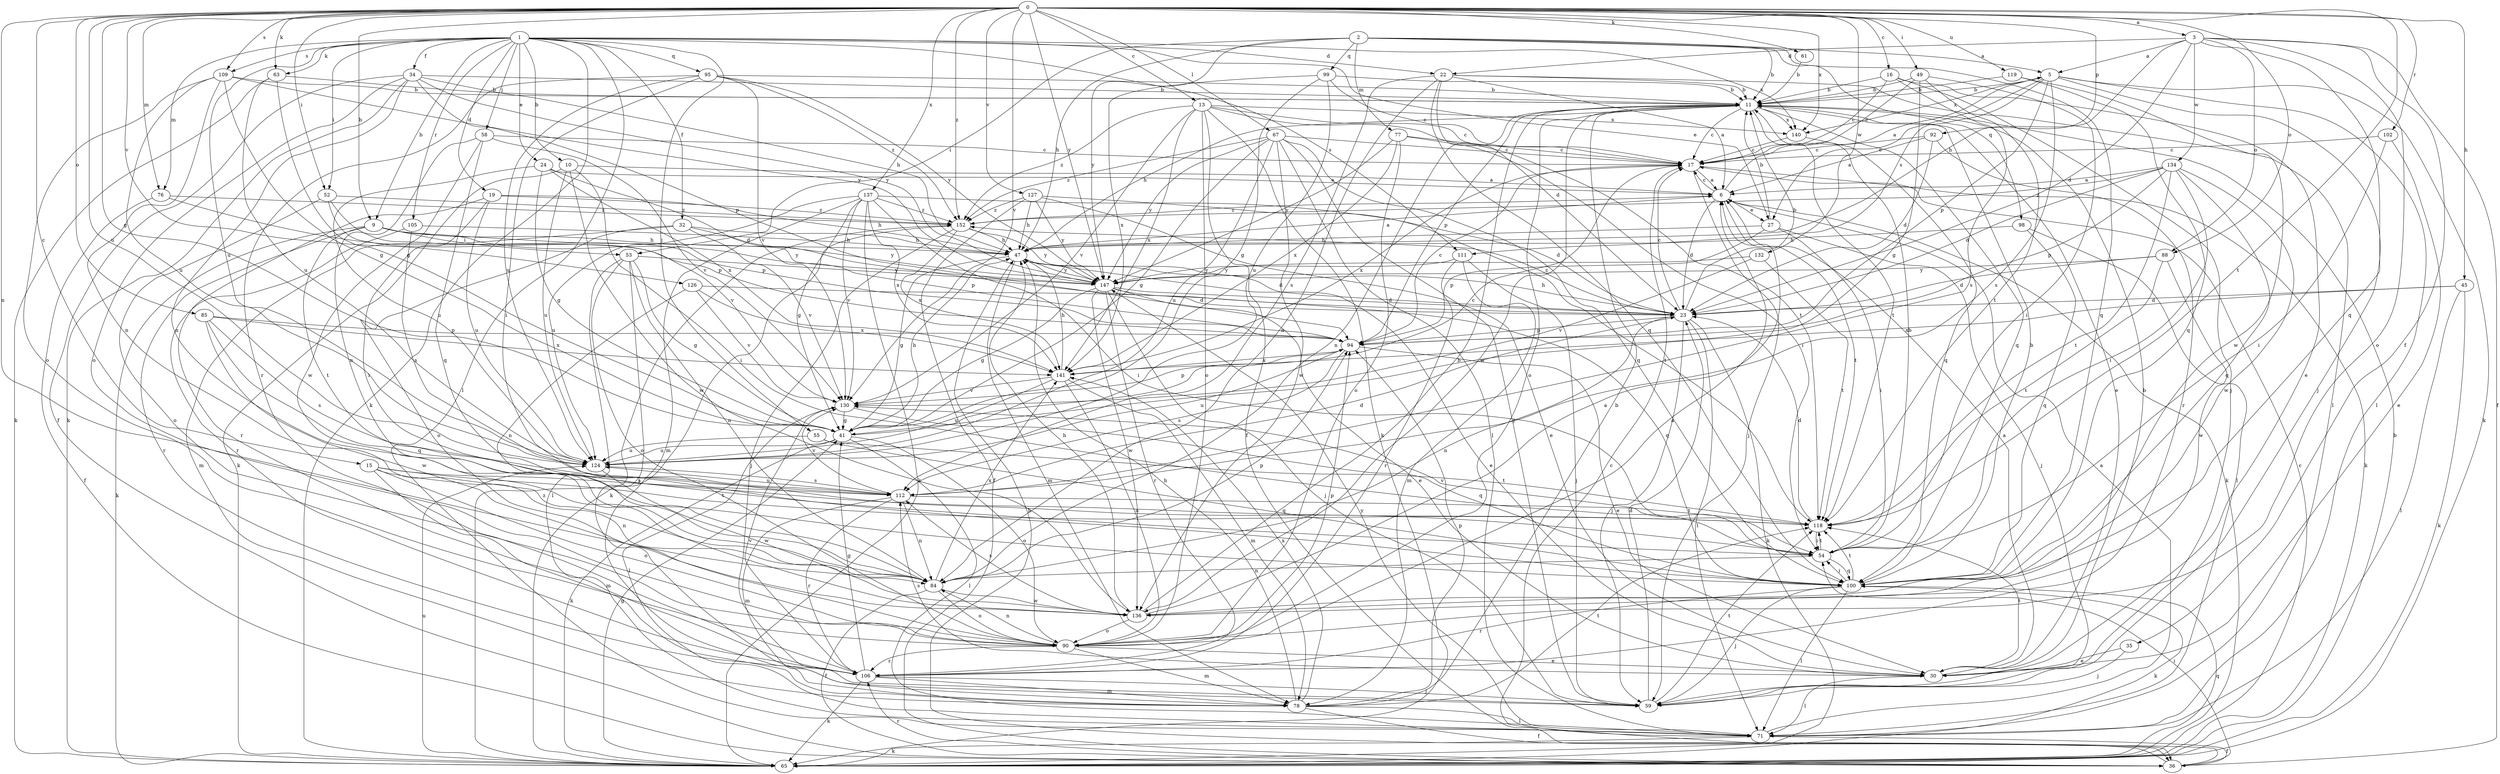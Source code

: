 strict digraph  {
0;
1;
2;
3;
5;
6;
9;
10;
11;
13;
15;
16;
17;
19;
22;
23;
24;
27;
30;
32;
34;
35;
36;
41;
45;
47;
49;
52;
53;
54;
55;
58;
59;
61;
63;
65;
67;
71;
76;
77;
78;
84;
85;
88;
90;
92;
94;
95;
98;
99;
100;
102;
105;
106;
109;
111;
112;
118;
119;
124;
126;
127;
130;
132;
134;
136;
137;
140;
141;
147;
152;
0 -> 3  [label=a];
0 -> 9  [label=b];
0 -> 13  [label=c];
0 -> 15  [label=c];
0 -> 16  [label=c];
0 -> 41  [label=g];
0 -> 45  [label=h];
0 -> 49  [label=i];
0 -> 52  [label=i];
0 -> 61  [label=k];
0 -> 63  [label=k];
0 -> 67  [label=l];
0 -> 76  [label=m];
0 -> 84  [label=n];
0 -> 85  [label=o];
0 -> 88  [label=o];
0 -> 92  [label=p];
0 -> 102  [label=r];
0 -> 109  [label=s];
0 -> 118  [label=t];
0 -> 119  [label=u];
0 -> 124  [label=u];
0 -> 126  [label=v];
0 -> 127  [label=v];
0 -> 130  [label=v];
0 -> 132  [label=w];
0 -> 137  [label=x];
0 -> 140  [label=x];
0 -> 147  [label=y];
0 -> 152  [label=z];
1 -> 9  [label=b];
1 -> 10  [label=b];
1 -> 19  [label=d];
1 -> 22  [label=d];
1 -> 24  [label=e];
1 -> 27  [label=e];
1 -> 32  [label=f];
1 -> 34  [label=f];
1 -> 52  [label=i];
1 -> 55  [label=j];
1 -> 58  [label=j];
1 -> 63  [label=k];
1 -> 65  [label=k];
1 -> 71  [label=l];
1 -> 76  [label=m];
1 -> 95  [label=q];
1 -> 105  [label=r];
1 -> 109  [label=s];
1 -> 111  [label=s];
1 -> 124  [label=u];
1 -> 140  [label=x];
2 -> 5  [label=a];
2 -> 11  [label=b];
2 -> 47  [label=h];
2 -> 53  [label=i];
2 -> 77  [label=m];
2 -> 98  [label=q];
2 -> 99  [label=q];
2 -> 100  [label=q];
2 -> 147  [label=y];
3 -> 5  [label=a];
3 -> 22  [label=d];
3 -> 23  [label=d];
3 -> 35  [label=f];
3 -> 36  [label=f];
3 -> 47  [label=h];
3 -> 88  [label=o];
3 -> 90  [label=o];
3 -> 100  [label=q];
3 -> 134  [label=w];
5 -> 11  [label=b];
5 -> 27  [label=e];
5 -> 59  [label=j];
5 -> 65  [label=k];
5 -> 71  [label=l];
5 -> 94  [label=p];
5 -> 111  [label=s];
5 -> 112  [label=s];
5 -> 140  [label=x];
6 -> 5  [label=a];
6 -> 17  [label=c];
6 -> 23  [label=d];
6 -> 27  [label=e];
6 -> 65  [label=k];
6 -> 118  [label=t];
6 -> 152  [label=z];
9 -> 47  [label=h];
9 -> 53  [label=i];
9 -> 65  [label=k];
9 -> 94  [label=p];
9 -> 106  [label=r];
9 -> 118  [label=t];
9 -> 147  [label=y];
10 -> 6  [label=a];
10 -> 54  [label=i];
10 -> 65  [label=k];
10 -> 124  [label=u];
10 -> 136  [label=w];
11 -> 17  [label=c];
11 -> 30  [label=e];
11 -> 47  [label=h];
11 -> 84  [label=n];
11 -> 90  [label=o];
11 -> 94  [label=p];
11 -> 100  [label=q];
11 -> 118  [label=t];
11 -> 136  [label=w];
11 -> 140  [label=x];
13 -> 17  [label=c];
13 -> 36  [label=f];
13 -> 65  [label=k];
13 -> 90  [label=o];
13 -> 118  [label=t];
13 -> 130  [label=v];
13 -> 140  [label=x];
13 -> 141  [label=x];
13 -> 152  [label=z];
15 -> 78  [label=m];
15 -> 84  [label=n];
15 -> 90  [label=o];
15 -> 112  [label=s];
15 -> 118  [label=t];
16 -> 11  [label=b];
16 -> 17  [label=c];
16 -> 30  [label=e];
16 -> 59  [label=j];
16 -> 112  [label=s];
17 -> 6  [label=a];
17 -> 59  [label=j];
17 -> 65  [label=k];
17 -> 141  [label=x];
19 -> 47  [label=h];
19 -> 54  [label=i];
19 -> 106  [label=r];
19 -> 124  [label=u];
19 -> 152  [label=z];
22 -> 6  [label=a];
22 -> 11  [label=b];
22 -> 23  [label=d];
22 -> 71  [label=l];
22 -> 84  [label=n];
22 -> 100  [label=q];
22 -> 112  [label=s];
23 -> 11  [label=b];
23 -> 17  [label=c];
23 -> 47  [label=h];
23 -> 59  [label=j];
23 -> 65  [label=k];
23 -> 71  [label=l];
23 -> 84  [label=n];
23 -> 94  [label=p];
23 -> 152  [label=z];
24 -> 6  [label=a];
24 -> 23  [label=d];
24 -> 41  [label=g];
24 -> 124  [label=u];
24 -> 141  [label=x];
27 -> 11  [label=b];
27 -> 47  [label=h];
27 -> 54  [label=i];
27 -> 59  [label=j];
27 -> 94  [label=p];
30 -> 6  [label=a];
30 -> 11  [label=b];
30 -> 71  [label=l];
30 -> 112  [label=s];
30 -> 118  [label=t];
32 -> 47  [label=h];
32 -> 78  [label=m];
32 -> 90  [label=o];
32 -> 130  [label=v];
32 -> 147  [label=y];
34 -> 11  [label=b];
34 -> 36  [label=f];
34 -> 47  [label=h];
34 -> 65  [label=k];
34 -> 84  [label=n];
34 -> 90  [label=o];
34 -> 94  [label=p];
34 -> 147  [label=y];
35 -> 30  [label=e];
35 -> 59  [label=j];
36 -> 17  [label=c];
36 -> 47  [label=h];
36 -> 54  [label=i];
36 -> 106  [label=r];
41 -> 17  [label=c];
41 -> 47  [label=h];
41 -> 65  [label=k];
41 -> 71  [label=l];
41 -> 90  [label=o];
41 -> 124  [label=u];
45 -> 23  [label=d];
45 -> 65  [label=k];
45 -> 71  [label=l];
45 -> 141  [label=x];
47 -> 6  [label=a];
47 -> 23  [label=d];
47 -> 30  [label=e];
47 -> 41  [label=g];
47 -> 78  [label=m];
47 -> 147  [label=y];
49 -> 11  [label=b];
49 -> 17  [label=c];
49 -> 41  [label=g];
49 -> 54  [label=i];
49 -> 118  [label=t];
52 -> 90  [label=o];
52 -> 94  [label=p];
52 -> 130  [label=v];
52 -> 152  [label=z];
53 -> 41  [label=g];
53 -> 59  [label=j];
53 -> 71  [label=l];
53 -> 84  [label=n];
53 -> 90  [label=o];
53 -> 147  [label=y];
54 -> 11  [label=b];
54 -> 84  [label=n];
54 -> 100  [label=q];
54 -> 118  [label=t];
54 -> 130  [label=v];
55 -> 100  [label=q];
55 -> 118  [label=t];
55 -> 124  [label=u];
58 -> 17  [label=c];
58 -> 84  [label=n];
58 -> 100  [label=q];
58 -> 130  [label=v];
58 -> 136  [label=w];
59 -> 23  [label=d];
59 -> 118  [label=t];
61 -> 11  [label=b];
63 -> 11  [label=b];
63 -> 41  [label=g];
63 -> 65  [label=k];
63 -> 124  [label=u];
65 -> 11  [label=b];
65 -> 17  [label=c];
65 -> 41  [label=g];
65 -> 100  [label=q];
65 -> 124  [label=u];
65 -> 152  [label=z];
67 -> 17  [label=c];
67 -> 41  [label=g];
67 -> 59  [label=j];
67 -> 71  [label=l];
67 -> 100  [label=q];
67 -> 124  [label=u];
67 -> 136  [label=w];
67 -> 147  [label=y];
67 -> 152  [label=z];
71 -> 6  [label=a];
71 -> 36  [label=f];
71 -> 65  [label=k];
71 -> 147  [label=y];
76 -> 36  [label=f];
76 -> 94  [label=p];
76 -> 152  [label=z];
77 -> 17  [label=c];
77 -> 54  [label=i];
77 -> 90  [label=o];
77 -> 141  [label=x];
77 -> 147  [label=y];
78 -> 11  [label=b];
78 -> 36  [label=f];
78 -> 47  [label=h];
78 -> 71  [label=l];
78 -> 94  [label=p];
78 -> 118  [label=t];
78 -> 141  [label=x];
84 -> 36  [label=f];
84 -> 90  [label=o];
84 -> 94  [label=p];
84 -> 136  [label=w];
84 -> 141  [label=x];
85 -> 94  [label=p];
85 -> 100  [label=q];
85 -> 112  [label=s];
85 -> 136  [label=w];
85 -> 141  [label=x];
88 -> 23  [label=d];
88 -> 118  [label=t];
88 -> 136  [label=w];
88 -> 147  [label=y];
90 -> 6  [label=a];
90 -> 30  [label=e];
90 -> 78  [label=m];
90 -> 84  [label=n];
90 -> 94  [label=p];
90 -> 106  [label=r];
92 -> 6  [label=a];
92 -> 17  [label=c];
92 -> 23  [label=d];
92 -> 106  [label=r];
94 -> 17  [label=c];
94 -> 30  [label=e];
94 -> 112  [label=s];
94 -> 124  [label=u];
94 -> 141  [label=x];
95 -> 11  [label=b];
95 -> 54  [label=i];
95 -> 106  [label=r];
95 -> 124  [label=u];
95 -> 130  [label=v];
95 -> 147  [label=y];
95 -> 152  [label=z];
98 -> 47  [label=h];
98 -> 71  [label=l];
98 -> 100  [label=q];
99 -> 11  [label=b];
99 -> 17  [label=c];
99 -> 41  [label=g];
99 -> 124  [label=u];
99 -> 141  [label=x];
100 -> 11  [label=b];
100 -> 54  [label=i];
100 -> 59  [label=j];
100 -> 65  [label=k];
100 -> 71  [label=l];
100 -> 106  [label=r];
100 -> 118  [label=t];
102 -> 17  [label=c];
102 -> 30  [label=e];
102 -> 54  [label=i];
105 -> 47  [label=h];
105 -> 106  [label=r];
105 -> 112  [label=s];
106 -> 41  [label=g];
106 -> 59  [label=j];
106 -> 65  [label=k];
106 -> 78  [label=m];
106 -> 130  [label=v];
109 -> 11  [label=b];
109 -> 41  [label=g];
109 -> 84  [label=n];
109 -> 90  [label=o];
109 -> 124  [label=u];
109 -> 147  [label=y];
111 -> 59  [label=j];
111 -> 78  [label=m];
111 -> 106  [label=r];
111 -> 147  [label=y];
112 -> 23  [label=d];
112 -> 78  [label=m];
112 -> 84  [label=n];
112 -> 106  [label=r];
112 -> 118  [label=t];
112 -> 124  [label=u];
112 -> 130  [label=v];
118 -> 23  [label=d];
118 -> 54  [label=i];
119 -> 11  [label=b];
119 -> 100  [label=q];
119 -> 136  [label=w];
124 -> 112  [label=s];
124 -> 136  [label=w];
126 -> 23  [label=d];
126 -> 84  [label=n];
126 -> 130  [label=v];
126 -> 141  [label=x];
127 -> 30  [label=e];
127 -> 36  [label=f];
127 -> 47  [label=h];
127 -> 118  [label=t];
127 -> 147  [label=y];
127 -> 152  [label=z];
130 -> 41  [label=g];
130 -> 71  [label=l];
130 -> 94  [label=p];
130 -> 100  [label=q];
132 -> 118  [label=t];
132 -> 130  [label=v];
132 -> 147  [label=y];
134 -> 6  [label=a];
134 -> 23  [label=d];
134 -> 54  [label=i];
134 -> 94  [label=p];
134 -> 100  [label=q];
134 -> 118  [label=t];
134 -> 136  [label=w];
134 -> 152  [label=z];
136 -> 6  [label=a];
136 -> 11  [label=b];
136 -> 47  [label=h];
136 -> 90  [label=o];
136 -> 112  [label=s];
137 -> 23  [label=d];
137 -> 41  [label=g];
137 -> 54  [label=i];
137 -> 65  [label=k];
137 -> 78  [label=m];
137 -> 124  [label=u];
137 -> 130  [label=v];
137 -> 141  [label=x];
137 -> 152  [label=z];
140 -> 17  [label=c];
140 -> 100  [label=q];
141 -> 47  [label=h];
141 -> 78  [label=m];
141 -> 90  [label=o];
141 -> 124  [label=u];
141 -> 130  [label=v];
147 -> 23  [label=d];
147 -> 30  [label=e];
147 -> 41  [label=g];
147 -> 59  [label=j];
147 -> 100  [label=q];
147 -> 106  [label=r];
147 -> 136  [label=w];
152 -> 47  [label=h];
152 -> 59  [label=j];
152 -> 65  [label=k];
152 -> 141  [label=x];
152 -> 147  [label=y];
}
